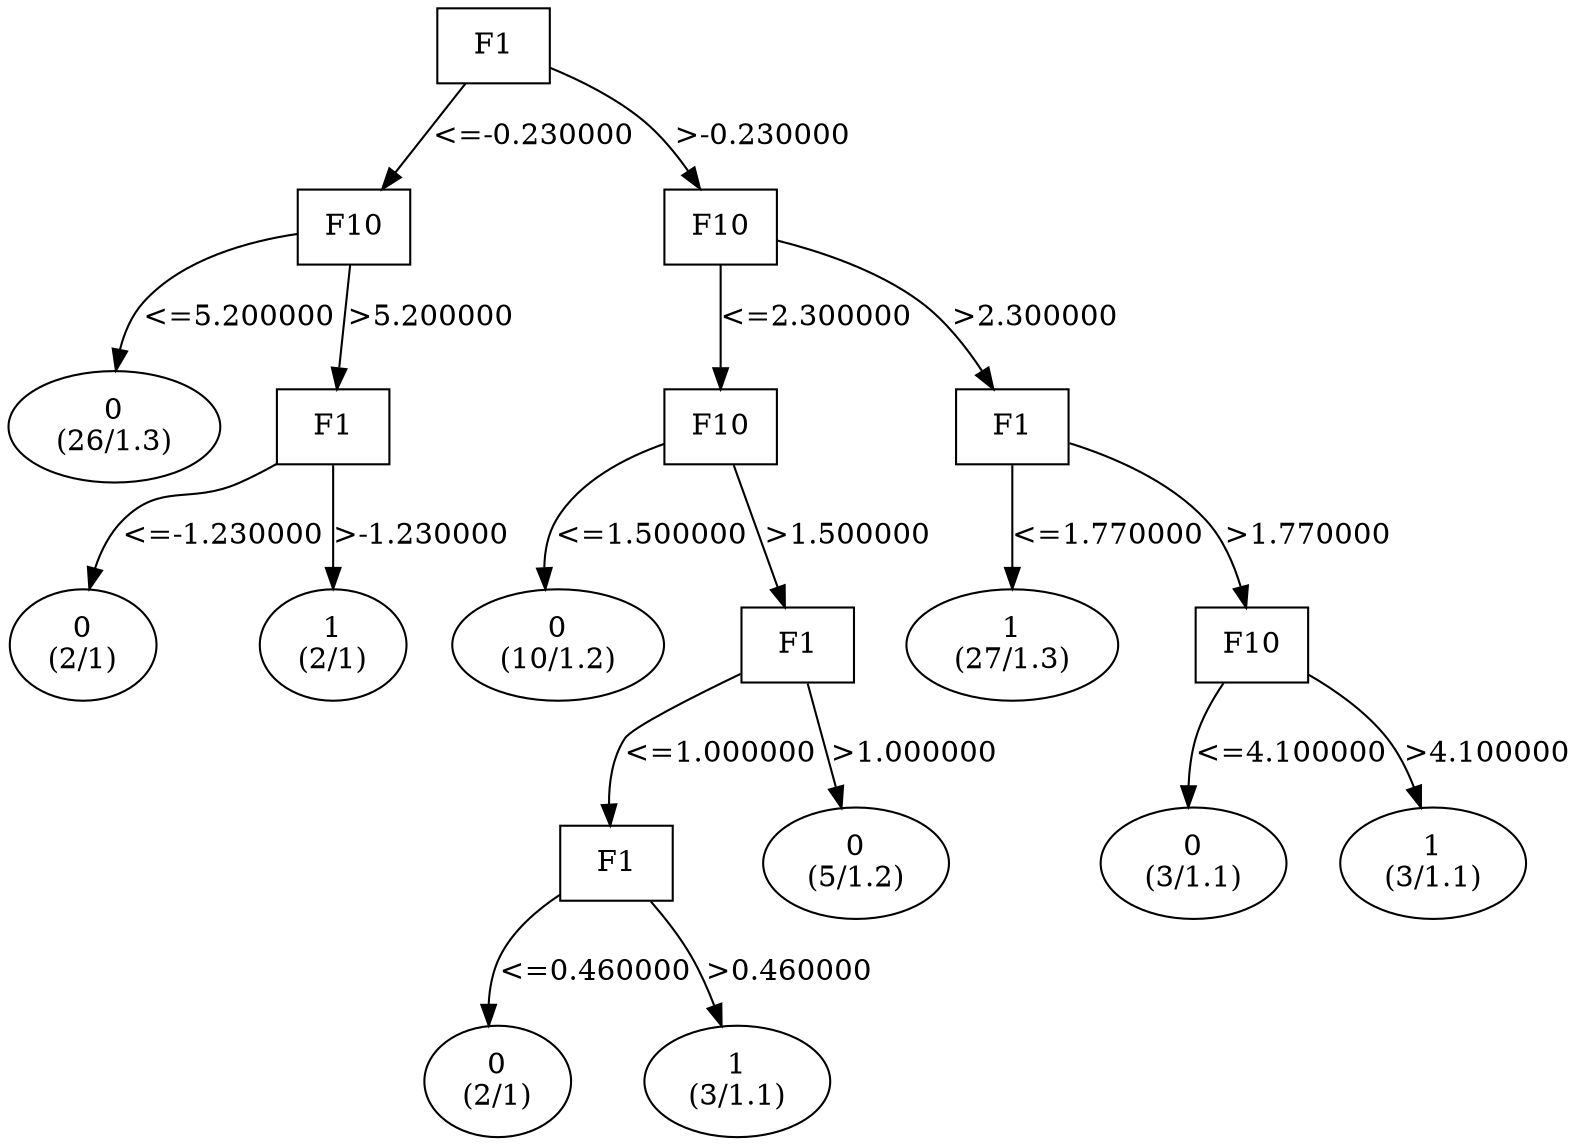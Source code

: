digraph YaDT {
n0 [ shape=box, label="F1\n"]
n0 -> n1 [label="<=-0.230000"]
n1 [ shape=box, label="F10\n"]
n1 -> n2 [label="<=5.200000"]
n2 [ shape=ellipse, label="0\n(26/1.3)"]
n1 -> n3 [label=">5.200000"]
n3 [ shape=box, label="F1\n"]
n3 -> n4 [label="<=-1.230000"]
n4 [ shape=ellipse, label="0\n(2/1)"]
n3 -> n5 [label=">-1.230000"]
n5 [ shape=ellipse, label="1\n(2/1)"]
n0 -> n8 [label=">-0.230000"]
n8 [ shape=box, label="F10\n"]
n8 -> n9 [label="<=2.300000"]
n9 [ shape=box, label="F10\n"]
n9 -> n10 [label="<=1.500000"]
n10 [ shape=ellipse, label="0\n(10/1.2)"]
n9 -> n11 [label=">1.500000"]
n11 [ shape=box, label="F1\n"]
n11 -> n12 [label="<=1.000000"]
n12 [ shape=box, label="F1\n"]
n12 -> n13 [label="<=0.460000"]
n13 [ shape=ellipse, label="0\n(2/1)"]
n12 -> n14 [label=">0.460000"]
n14 [ shape=ellipse, label="1\n(3/1.1)"]
n11 -> n16 [label=">1.000000"]
n16 [ shape=ellipse, label="0\n(5/1.2)"]
n8 -> n19 [label=">2.300000"]
n19 [ shape=box, label="F1\n"]
n19 -> n20 [label="<=1.770000"]
n20 [ shape=ellipse, label="1\n(27/1.3)"]
n19 -> n21 [label=">1.770000"]
n21 [ shape=box, label="F10\n"]
n21 -> n22 [label="<=4.100000"]
n22 [ shape=ellipse, label="0\n(3/1.1)"]
n21 -> n23 [label=">4.100000"]
n23 [ shape=ellipse, label="1\n(3/1.1)"]
}
